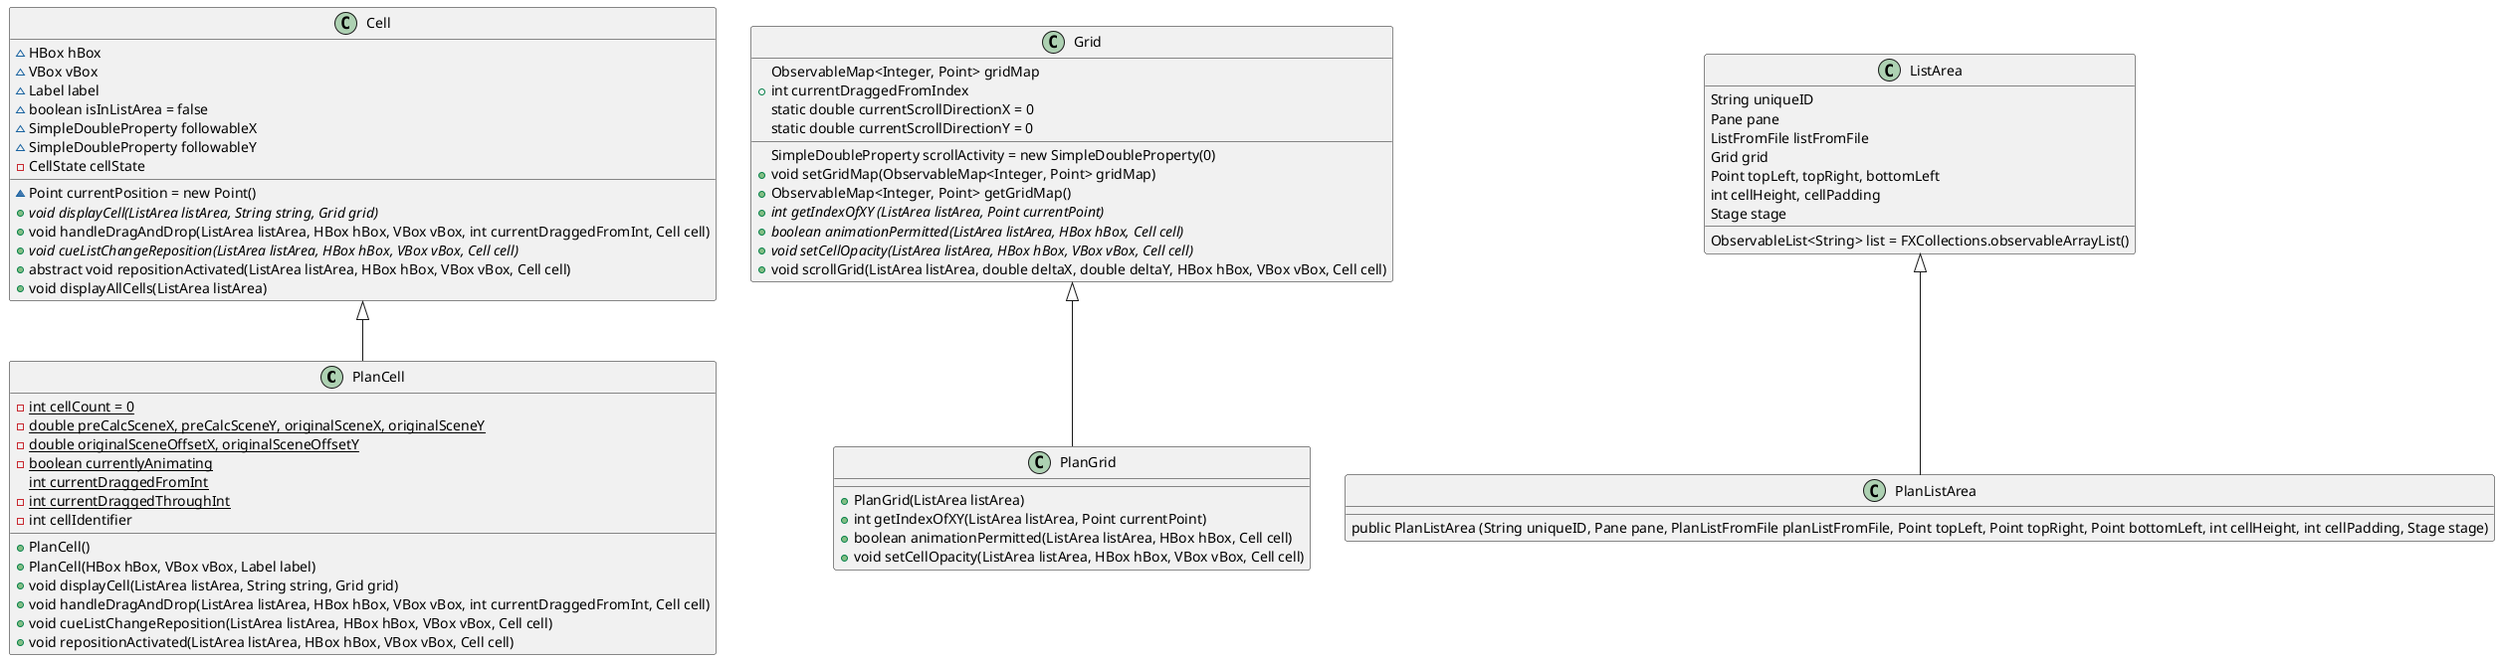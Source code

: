 @startuml

class PlanCell{
-{static} int cellCount = 0
-{static} double preCalcSceneX, preCalcSceneY, originalSceneX, originalSceneY
-{static} double originalSceneOffsetX, originalSceneOffsetY
-{static} boolean currentlyAnimating
{static} int currentDraggedFromInt
-{static} int currentDraggedThroughInt
-int cellIdentifier
+PlanCell()
+PlanCell(HBox hBox, VBox vBox, Label label)
+void displayCell(ListArea listArea, String string, Grid grid)
+void handleDragAndDrop(ListArea listArea, HBox hBox, VBox vBox, int currentDraggedFromInt, Cell cell)
+void cueListChangeReposition(ListArea listArea, HBox hBox, VBox vBox, Cell cell)
+void repositionActivated(ListArea listArea, HBox hBox, VBox vBox, Cell cell)
}

class Cell{
~HBox hBox
~VBox vBox
~Label label
~boolean isInListArea = false
~Point currentPosition = new Point()
~SimpleDoubleProperty followableX
~SimpleDoubleProperty followableY
-CellState cellState
+{abstract} void displayCell(ListArea listArea, String string, Grid grid)
+void handleDragAndDrop(ListArea listArea, HBox hBox, VBox vBox, int currentDraggedFromInt, Cell cell)
+{abstract} void cueListChangeReposition(ListArea listArea, HBox hBox, VBox vBox, Cell cell)
+abstract void repositionActivated(ListArea listArea, HBox hBox, VBox vBox, Cell cell)
+void displayAllCells(ListArea listArea)
}
Cell<|--PlanCell

class Grid {
ObservableMap<Integer, Point> gridMap
SimpleDoubleProperty scrollActivity = new SimpleDoubleProperty(0)
+int currentDraggedFromIndex
static double currentScrollDirectionX = 0
static double currentScrollDirectionY = 0
+void setGridMap(ObservableMap<Integer, Point> gridMap)
+ObservableMap<Integer, Point> getGridMap()
+{abstract} int getIndexOfXY (ListArea listArea, Point currentPoint)
+{abstract} boolean animationPermitted(ListArea listArea, HBox hBox, Cell cell)
+{abstract} void setCellOpacity(ListArea listArea, HBox hBox, VBox vBox, Cell cell)
+void scrollGrid(ListArea listArea, double deltaX, double deltaY, HBox hBox, VBox vBox, Cell cell)
}
class PlanGrid{
+PlanGrid(ListArea listArea)
+int getIndexOfXY(ListArea listArea, Point currentPoint)
+boolean animationPermitted(ListArea listArea, HBox hBox, Cell cell)
+void setCellOpacity(ListArea listArea, HBox hBox, VBox vBox, Cell cell)
}
Grid <|--PlanGrid
class ListArea{
String uniqueID
Pane pane
ListFromFile listFromFile
Grid grid
Point topLeft, topRight, bottomLeft
int cellHeight, cellPadding
ObservableList<String> list = FXCollections.observableArrayList()
Stage stage
}
class PlanListArea{
public PlanListArea (String uniqueID, Pane pane, PlanListFromFile planListFromFile, Point topLeft, Point topRight, Point bottomLeft, int cellHeight, int cellPadding, Stage stage)
}
ListArea <|-- PlanListArea
@enduml